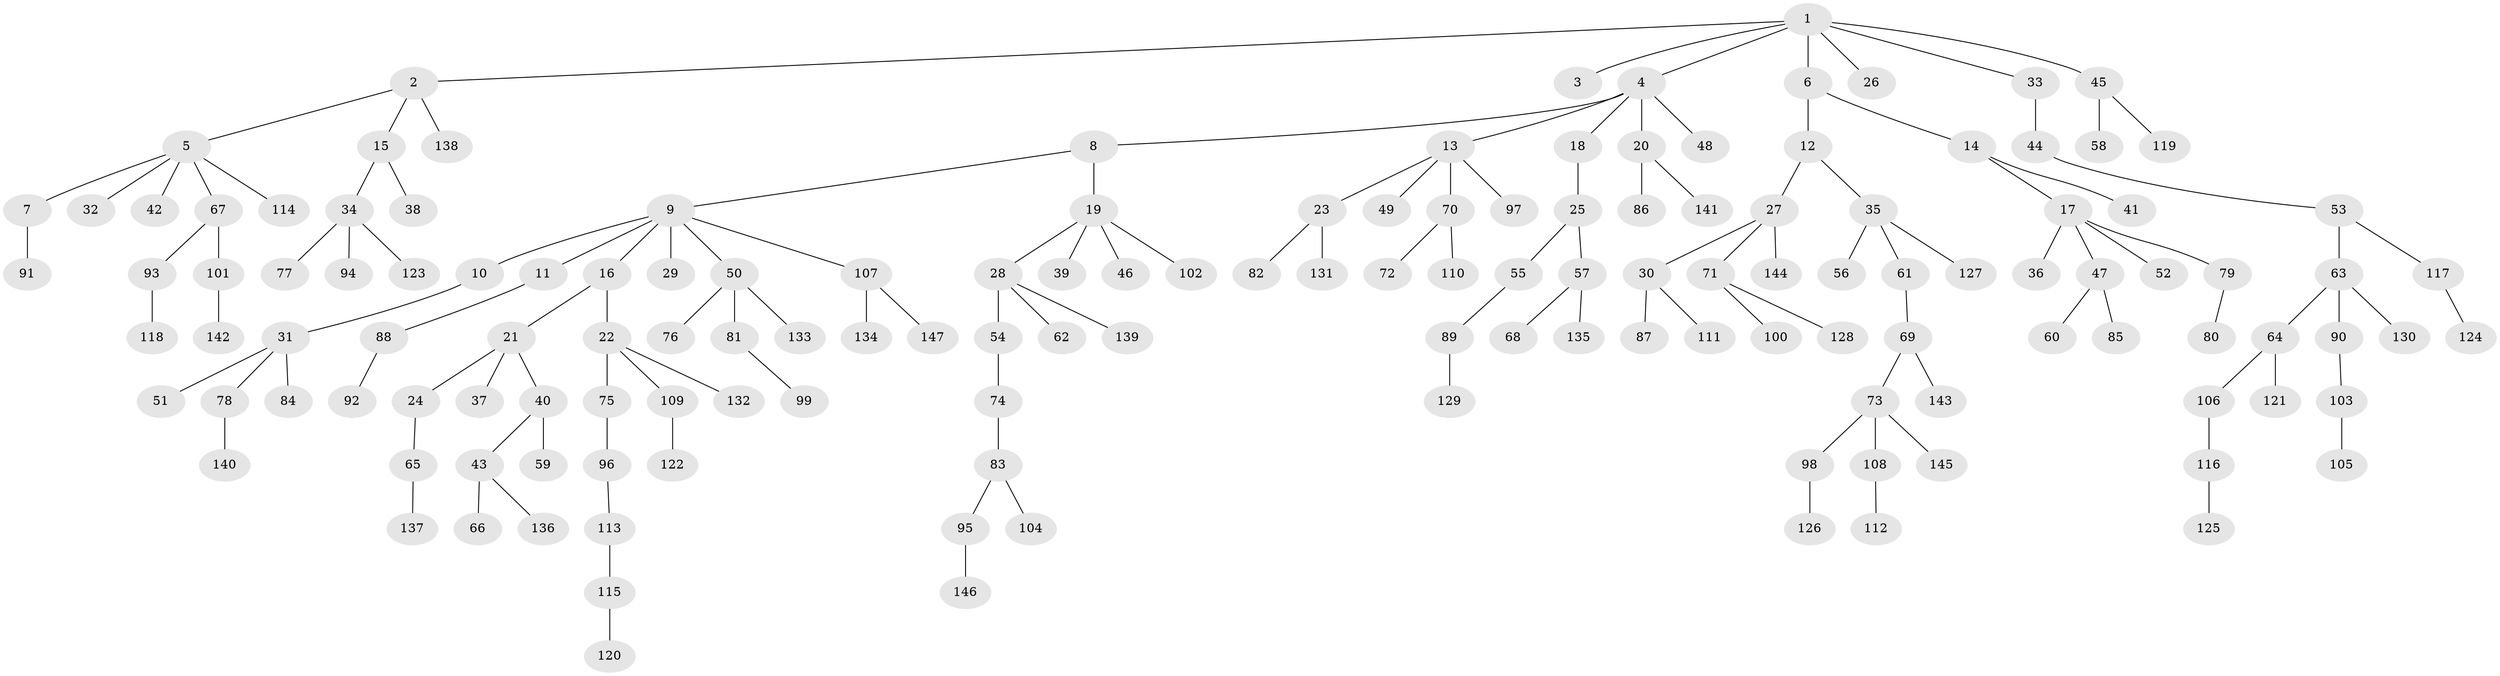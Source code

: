 // coarse degree distribution, {9: 0.00980392156862745, 1: 0.5686274509803921, 6: 0.00980392156862745, 4: 0.0784313725490196, 3: 0.14705882352941177, 2: 0.14705882352941177, 7: 0.00980392156862745, 5: 0.029411764705882353}
// Generated by graph-tools (version 1.1) at 2025/19/03/04/25 18:19:07]
// undirected, 147 vertices, 146 edges
graph export_dot {
graph [start="1"]
  node [color=gray90,style=filled];
  1;
  2;
  3;
  4;
  5;
  6;
  7;
  8;
  9;
  10;
  11;
  12;
  13;
  14;
  15;
  16;
  17;
  18;
  19;
  20;
  21;
  22;
  23;
  24;
  25;
  26;
  27;
  28;
  29;
  30;
  31;
  32;
  33;
  34;
  35;
  36;
  37;
  38;
  39;
  40;
  41;
  42;
  43;
  44;
  45;
  46;
  47;
  48;
  49;
  50;
  51;
  52;
  53;
  54;
  55;
  56;
  57;
  58;
  59;
  60;
  61;
  62;
  63;
  64;
  65;
  66;
  67;
  68;
  69;
  70;
  71;
  72;
  73;
  74;
  75;
  76;
  77;
  78;
  79;
  80;
  81;
  82;
  83;
  84;
  85;
  86;
  87;
  88;
  89;
  90;
  91;
  92;
  93;
  94;
  95;
  96;
  97;
  98;
  99;
  100;
  101;
  102;
  103;
  104;
  105;
  106;
  107;
  108;
  109;
  110;
  111;
  112;
  113;
  114;
  115;
  116;
  117;
  118;
  119;
  120;
  121;
  122;
  123;
  124;
  125;
  126;
  127;
  128;
  129;
  130;
  131;
  132;
  133;
  134;
  135;
  136;
  137;
  138;
  139;
  140;
  141;
  142;
  143;
  144;
  145;
  146;
  147;
  1 -- 2;
  1 -- 3;
  1 -- 4;
  1 -- 6;
  1 -- 26;
  1 -- 33;
  1 -- 45;
  2 -- 5;
  2 -- 15;
  2 -- 138;
  4 -- 8;
  4 -- 13;
  4 -- 18;
  4 -- 20;
  4 -- 48;
  5 -- 7;
  5 -- 32;
  5 -- 42;
  5 -- 67;
  5 -- 114;
  6 -- 12;
  6 -- 14;
  7 -- 91;
  8 -- 9;
  8 -- 19;
  9 -- 10;
  9 -- 11;
  9 -- 16;
  9 -- 29;
  9 -- 50;
  9 -- 107;
  10 -- 31;
  11 -- 88;
  12 -- 27;
  12 -- 35;
  13 -- 23;
  13 -- 49;
  13 -- 70;
  13 -- 97;
  14 -- 17;
  14 -- 41;
  15 -- 34;
  15 -- 38;
  16 -- 21;
  16 -- 22;
  17 -- 36;
  17 -- 47;
  17 -- 52;
  17 -- 79;
  18 -- 25;
  19 -- 28;
  19 -- 39;
  19 -- 46;
  19 -- 102;
  20 -- 86;
  20 -- 141;
  21 -- 24;
  21 -- 37;
  21 -- 40;
  22 -- 75;
  22 -- 109;
  22 -- 132;
  23 -- 82;
  23 -- 131;
  24 -- 65;
  25 -- 55;
  25 -- 57;
  27 -- 30;
  27 -- 71;
  27 -- 144;
  28 -- 54;
  28 -- 62;
  28 -- 139;
  30 -- 87;
  30 -- 111;
  31 -- 51;
  31 -- 78;
  31 -- 84;
  33 -- 44;
  34 -- 77;
  34 -- 94;
  34 -- 123;
  35 -- 56;
  35 -- 61;
  35 -- 127;
  40 -- 43;
  40 -- 59;
  43 -- 66;
  43 -- 136;
  44 -- 53;
  45 -- 58;
  45 -- 119;
  47 -- 60;
  47 -- 85;
  50 -- 76;
  50 -- 81;
  50 -- 133;
  53 -- 63;
  53 -- 117;
  54 -- 74;
  55 -- 89;
  57 -- 68;
  57 -- 135;
  61 -- 69;
  63 -- 64;
  63 -- 90;
  63 -- 130;
  64 -- 106;
  64 -- 121;
  65 -- 137;
  67 -- 93;
  67 -- 101;
  69 -- 73;
  69 -- 143;
  70 -- 72;
  70 -- 110;
  71 -- 100;
  71 -- 128;
  73 -- 98;
  73 -- 108;
  73 -- 145;
  74 -- 83;
  75 -- 96;
  78 -- 140;
  79 -- 80;
  81 -- 99;
  83 -- 95;
  83 -- 104;
  88 -- 92;
  89 -- 129;
  90 -- 103;
  93 -- 118;
  95 -- 146;
  96 -- 113;
  98 -- 126;
  101 -- 142;
  103 -- 105;
  106 -- 116;
  107 -- 134;
  107 -- 147;
  108 -- 112;
  109 -- 122;
  113 -- 115;
  115 -- 120;
  116 -- 125;
  117 -- 124;
}
